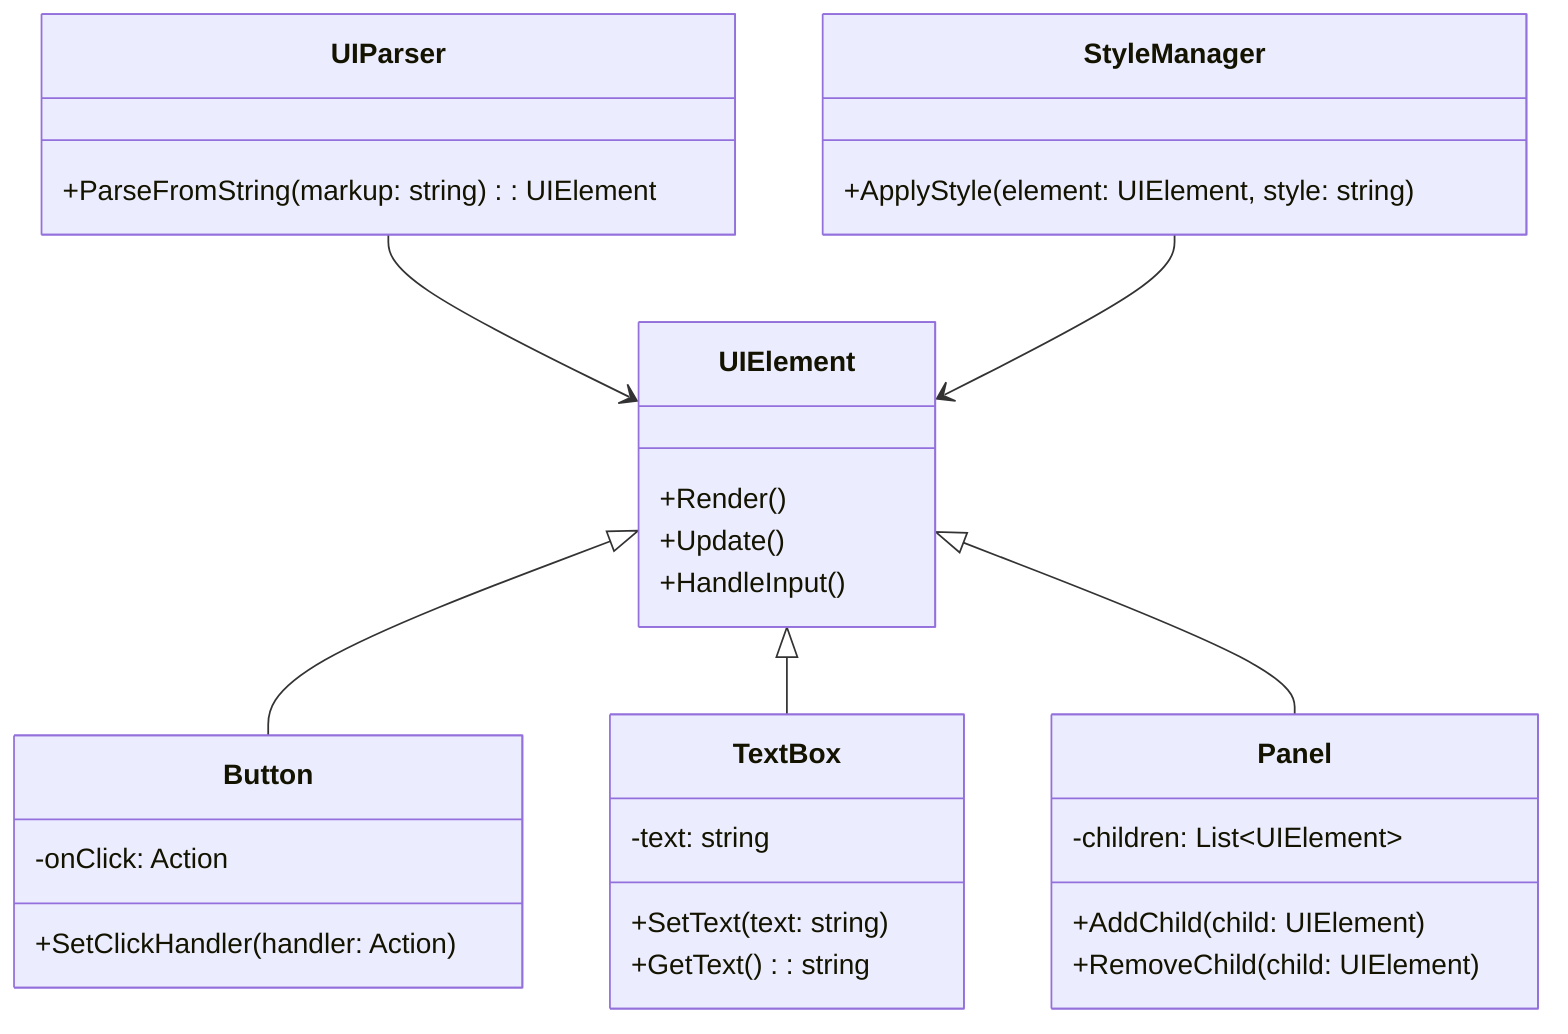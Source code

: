 classDiagram
    class UIElement {
        +Render()
        +Update()
        +HandleInput()
    }
    class Button {
        -onClick: Action
        +SetClickHandler(handler: Action)
    }
    class TextBox {
        -text: string
        +SetText(text: string)
        +GetText(): string
    }
    class Panel {
        -children: List~UIElement~
        +AddChild(child: UIElement)
        +RemoveChild(child: UIElement)
    }
    class UIParser {
        +ParseFromString(markup: string): UIElement
    }
    class StyleManager {
        +ApplyStyle(element: UIElement, style: string)
    }
    UIElement <|-- Button
    UIElement <|-- TextBox
    UIElement <|-- Panel
    UIParser --> UIElement
    StyleManager --> UIElement